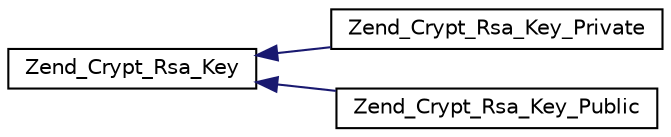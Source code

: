digraph G
{
  edge [fontname="Helvetica",fontsize="10",labelfontname="Helvetica",labelfontsize="10"];
  node [fontname="Helvetica",fontsize="10",shape=record];
  rankdir="LR";
  Node1 [label="Zend_Crypt_Rsa_Key",height=0.2,width=0.4,color="black", fillcolor="white", style="filled",URL="$class_zend___crypt___rsa___key.html"];
  Node1 -> Node2 [dir="back",color="midnightblue",fontsize="10",style="solid",fontname="Helvetica"];
  Node2 [label="Zend_Crypt_Rsa_Key_Private",height=0.2,width=0.4,color="black", fillcolor="white", style="filled",URL="$class_zend___crypt___rsa___key___private.html"];
  Node1 -> Node3 [dir="back",color="midnightblue",fontsize="10",style="solid",fontname="Helvetica"];
  Node3 [label="Zend_Crypt_Rsa_Key_Public",height=0.2,width=0.4,color="black", fillcolor="white", style="filled",URL="$class_zend___crypt___rsa___key___public.html"];
}
